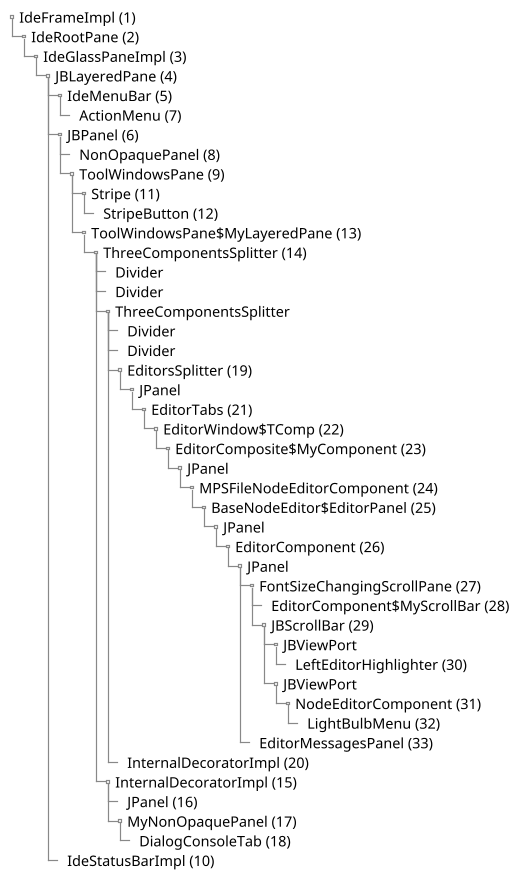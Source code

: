 @startsalt
scale 1.2
skinparam defaultFontName Roboto
{
{T
+ IdeFrameImpl (1)
++ IdeRootPane (2)
+++ IdeGlassPaneImpl (3)
++++ JBLayeredPane (4)
+++++ IdeMenuBar (5)
++++++ ActionMenu (7)
+++++ JBPanel (6)
++++++ NonOpaquePanel (8)
++++++ ToolWindowsPane (9)
+++++++ Stripe (11)
++++++++ StripeButton (12)
+++++++ ToolWindowsPane$MyLayeredPane (13)
++++++++ ThreeComponentsSplitter (14)
+++++++++ Divider
+++++++++ Divider
+++++++++ ThreeComponentsSplitter
++++++++++ Divider
++++++++++ Divider
++++++++++ EditorsSplitter (19)
+++++++++++ JPanel
++++++++++++ EditorTabs (21)
+++++++++++++ EditorWindow$TComp (22)
++++++++++++++ EditorComposite$MyComponent (23)
+++++++++++++++ JPanel
++++++++++++++++ MPSFileNodeEditorComponent (24)
+++++++++++++++++ BaseNodeEditor$EditorPanel (25)
++++++++++++++++++ JPanel
+++++++++++++++++++ EditorComponent (26)
++++++++++++++++++++ JPanel
+++++++++++++++++++++ FontSizeChangingScrollPane (27)
++++++++++++++++++++++ EditorComponent$MyScrollBar (28)
++++++++++++++++++++++ JBScrollBar (29)
+++++++++++++++++++++++ JBViewPort
++++++++++++++++++++++++ LeftEditorHighlighter (30)
+++++++++++++++++++++++ JBViewPort
++++++++++++++++++++++++ NodeEditorComponent (31)
+++++++++++++++++++++++++ LightBulbMenu (32)
+++++++++++++++++++++ EditorMessagesPanel (33)
++++++++++ InternalDecoratorImpl (20)
+++++++++ InternalDecoratorImpl (15)
++++++++++ JPanel (16)
++++++++++ MyNonOpaquePanel (17)
+++++++++++ DialogConsoleTab (18)     
+++++ IdeStatusBarImpl (10)
}
}
@endsalt